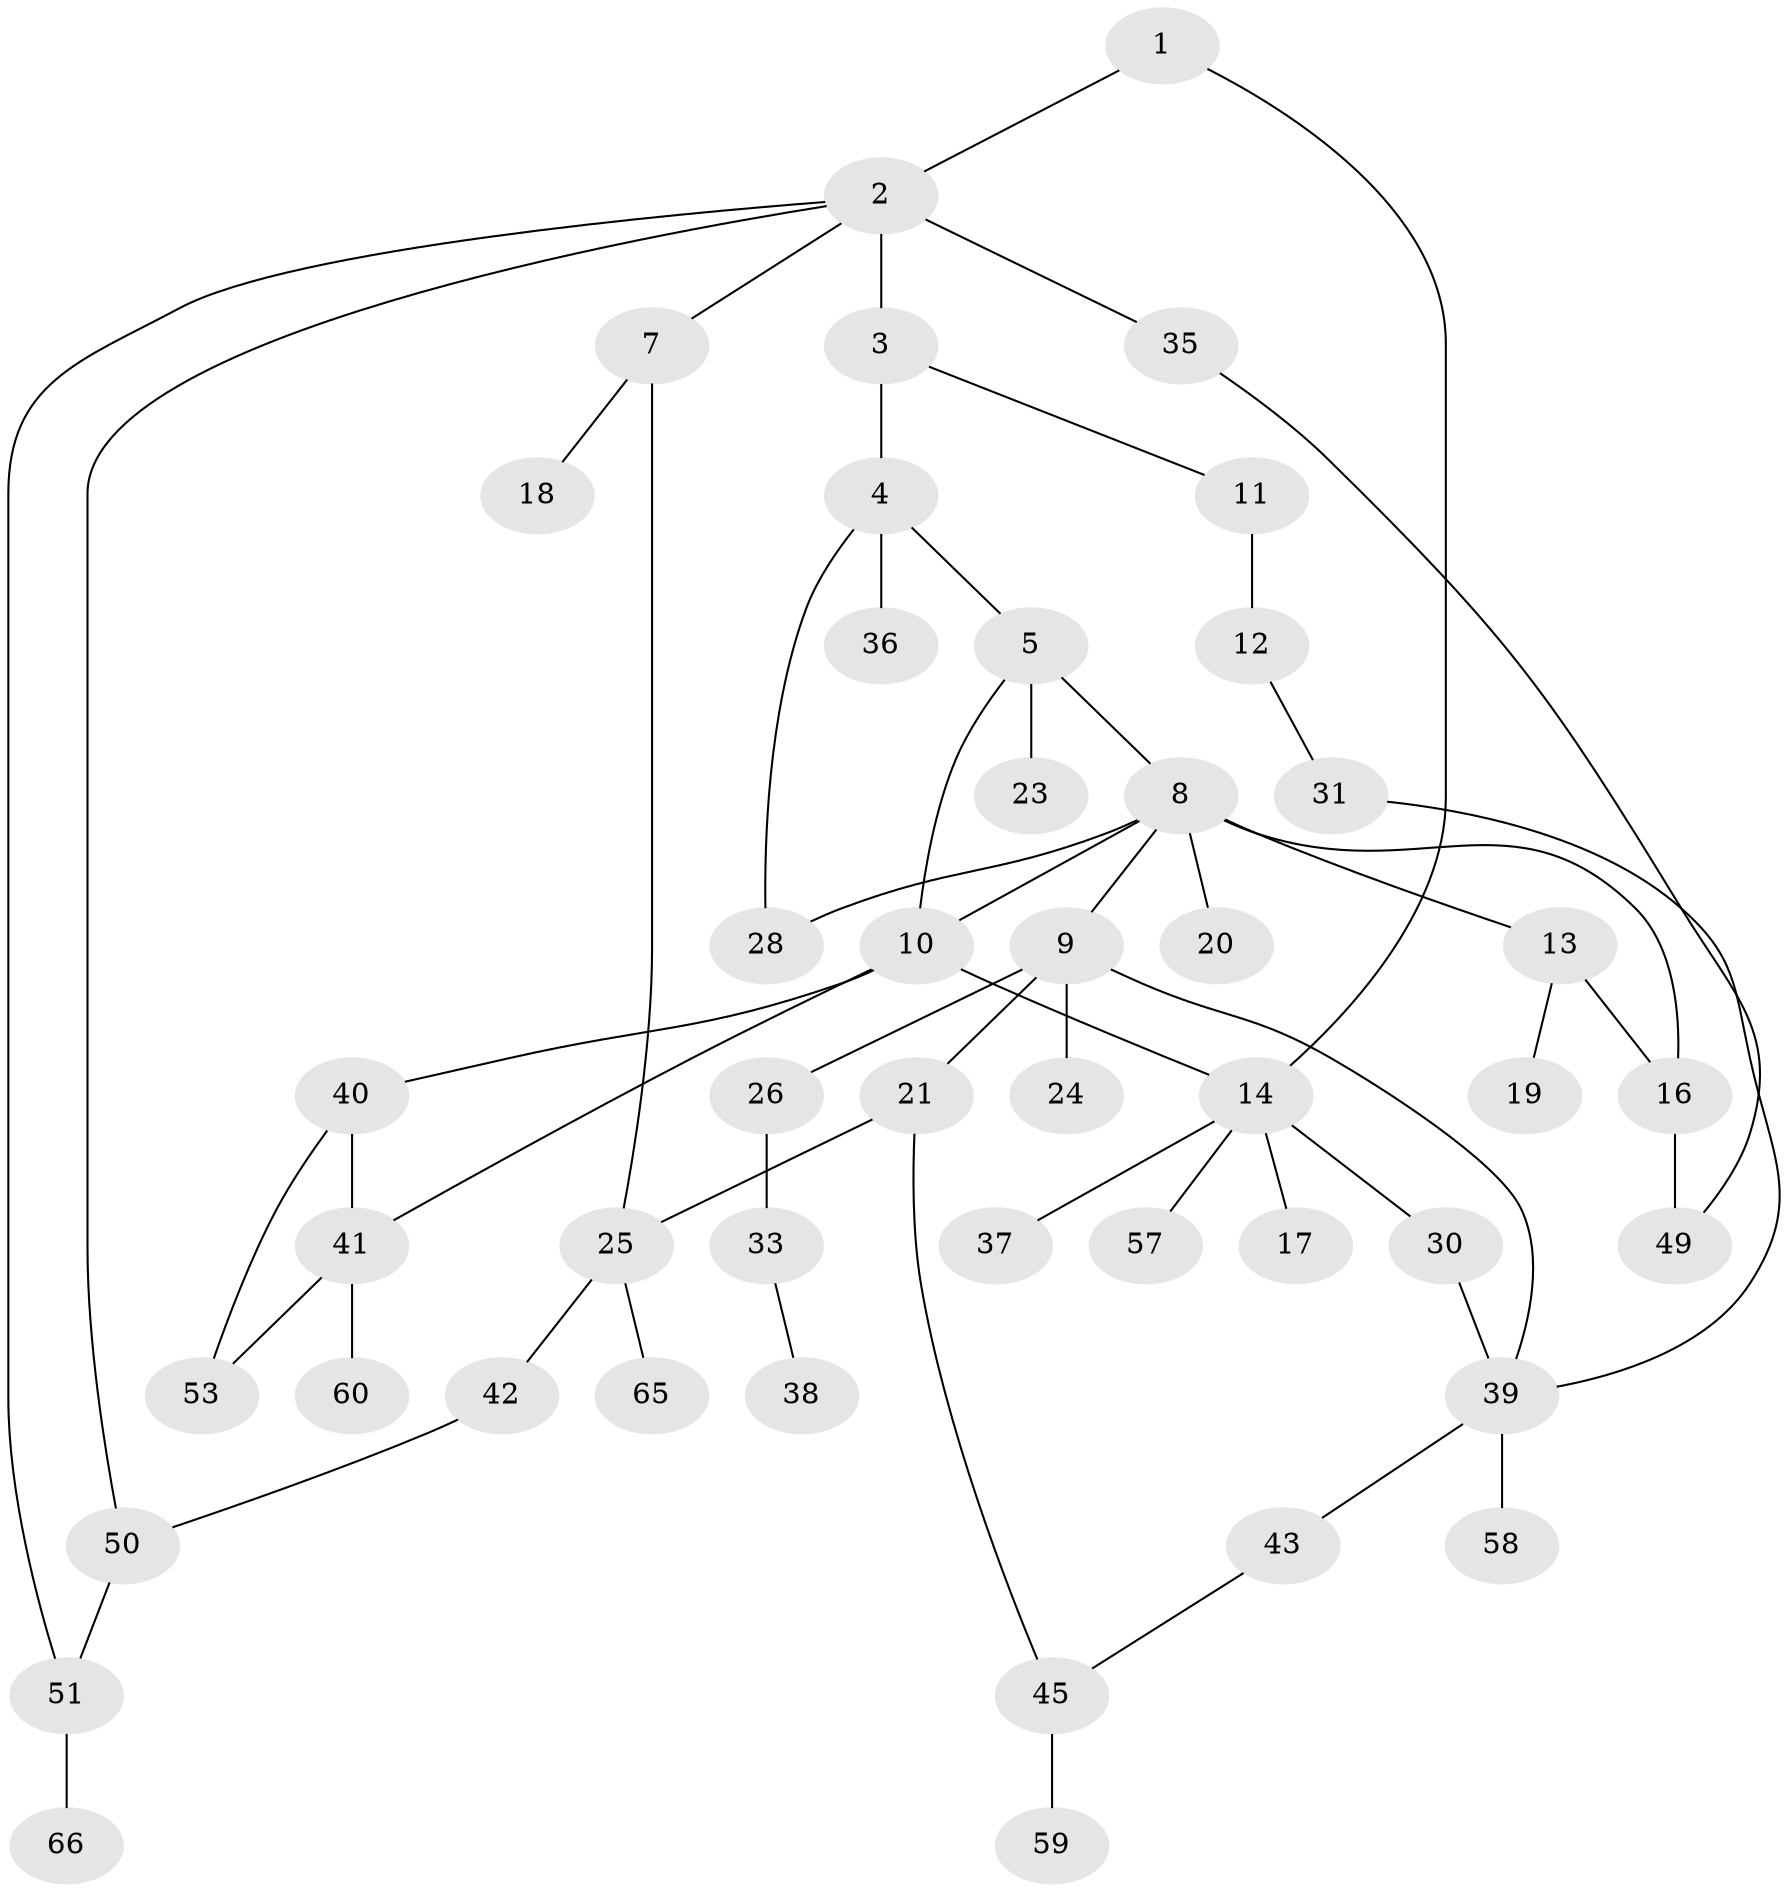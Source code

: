 // Generated by graph-tools (version 1.1) at 2025/23/03/03/25 07:23:34]
// undirected, 47 vertices, 59 edges
graph export_dot {
graph [start="1"]
  node [color=gray90,style=filled];
  1;
  2 [super="+6"];
  3 [super="+52"];
  4;
  5 [super="+48"];
  7;
  8 [super="+32"];
  9 [super="+67"];
  10 [super="+47"];
  11;
  12 [super="+55"];
  13 [super="+15"];
  14 [super="+22"];
  16 [super="+62"];
  17 [super="+68"];
  18;
  19 [super="+29"];
  20;
  21 [super="+27"];
  23;
  24;
  25 [super="+64"];
  26;
  28 [super="+34"];
  30;
  31;
  33;
  35;
  36;
  37;
  38 [super="+46"];
  39 [super="+44"];
  40;
  41 [super="+56"];
  42;
  43;
  45;
  49 [super="+54"];
  50 [super="+61"];
  51 [super="+63"];
  53;
  57;
  58;
  59;
  60;
  65;
  66;
  1 -- 2;
  1 -- 14;
  2 -- 3 [weight=2];
  2 -- 35;
  2 -- 50;
  2 -- 7;
  2 -- 51;
  3 -- 4;
  3 -- 11;
  4 -- 5;
  4 -- 28;
  4 -- 36;
  5 -- 8;
  5 -- 23;
  5 -- 10;
  7 -- 18;
  7 -- 25;
  8 -- 9;
  8 -- 10;
  8 -- 13;
  8 -- 20;
  8 -- 28;
  8 -- 16;
  9 -- 21;
  9 -- 24;
  9 -- 26;
  9 -- 39;
  10 -- 40;
  10 -- 41;
  10 -- 14;
  11 -- 12;
  12 -- 31;
  13 -- 19;
  13 -- 16;
  14 -- 17;
  14 -- 30;
  14 -- 37;
  14 -- 57;
  16 -- 49;
  21 -- 25;
  21 -- 45;
  25 -- 42;
  25 -- 65;
  26 -- 33;
  30 -- 39;
  31 -- 39;
  33 -- 38;
  35 -- 49;
  39 -- 43;
  39 -- 58;
  40 -- 41;
  40 -- 53;
  41 -- 53;
  41 -- 60;
  42 -- 50;
  43 -- 45;
  45 -- 59;
  50 -- 51;
  51 -- 66;
}
